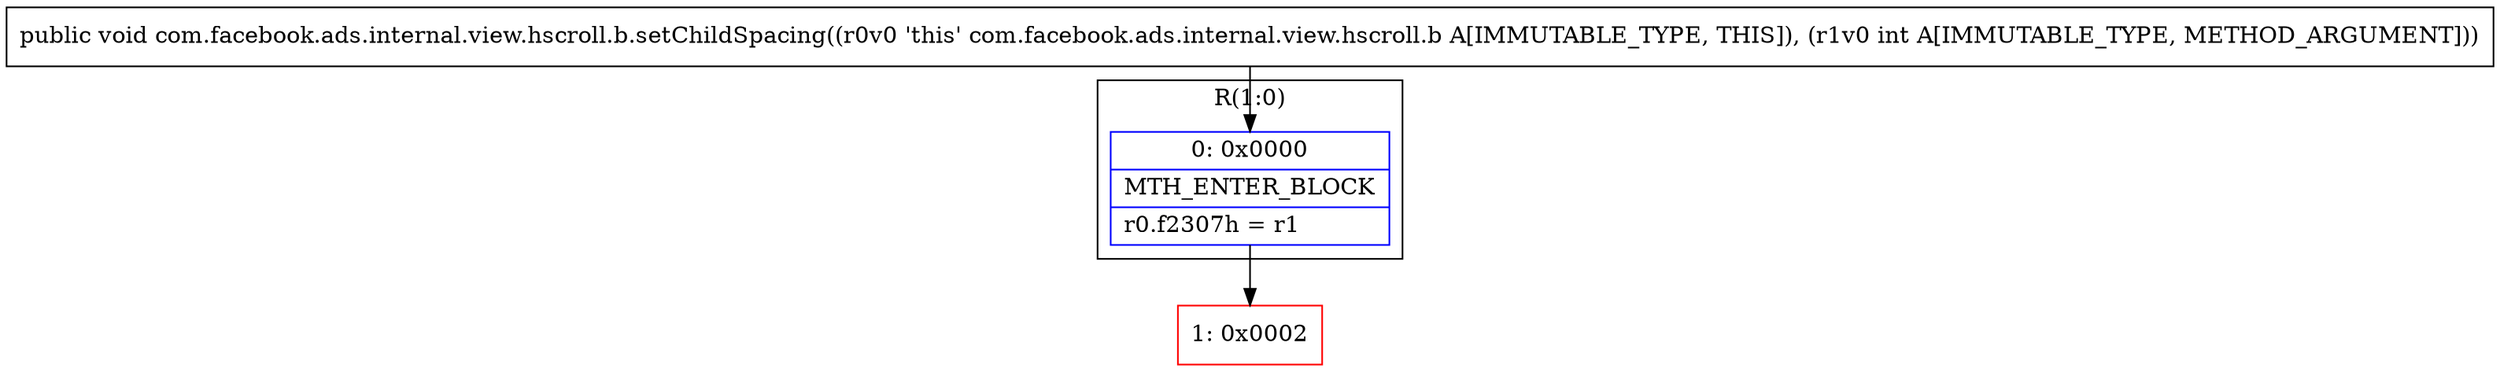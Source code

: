 digraph "CFG forcom.facebook.ads.internal.view.hscroll.b.setChildSpacing(I)V" {
subgraph cluster_Region_100584915 {
label = "R(1:0)";
node [shape=record,color=blue];
Node_0 [shape=record,label="{0\:\ 0x0000|MTH_ENTER_BLOCK\l|r0.f2307h = r1\l}"];
}
Node_1 [shape=record,color=red,label="{1\:\ 0x0002}"];
MethodNode[shape=record,label="{public void com.facebook.ads.internal.view.hscroll.b.setChildSpacing((r0v0 'this' com.facebook.ads.internal.view.hscroll.b A[IMMUTABLE_TYPE, THIS]), (r1v0 int A[IMMUTABLE_TYPE, METHOD_ARGUMENT])) }"];
MethodNode -> Node_0;
Node_0 -> Node_1;
}

